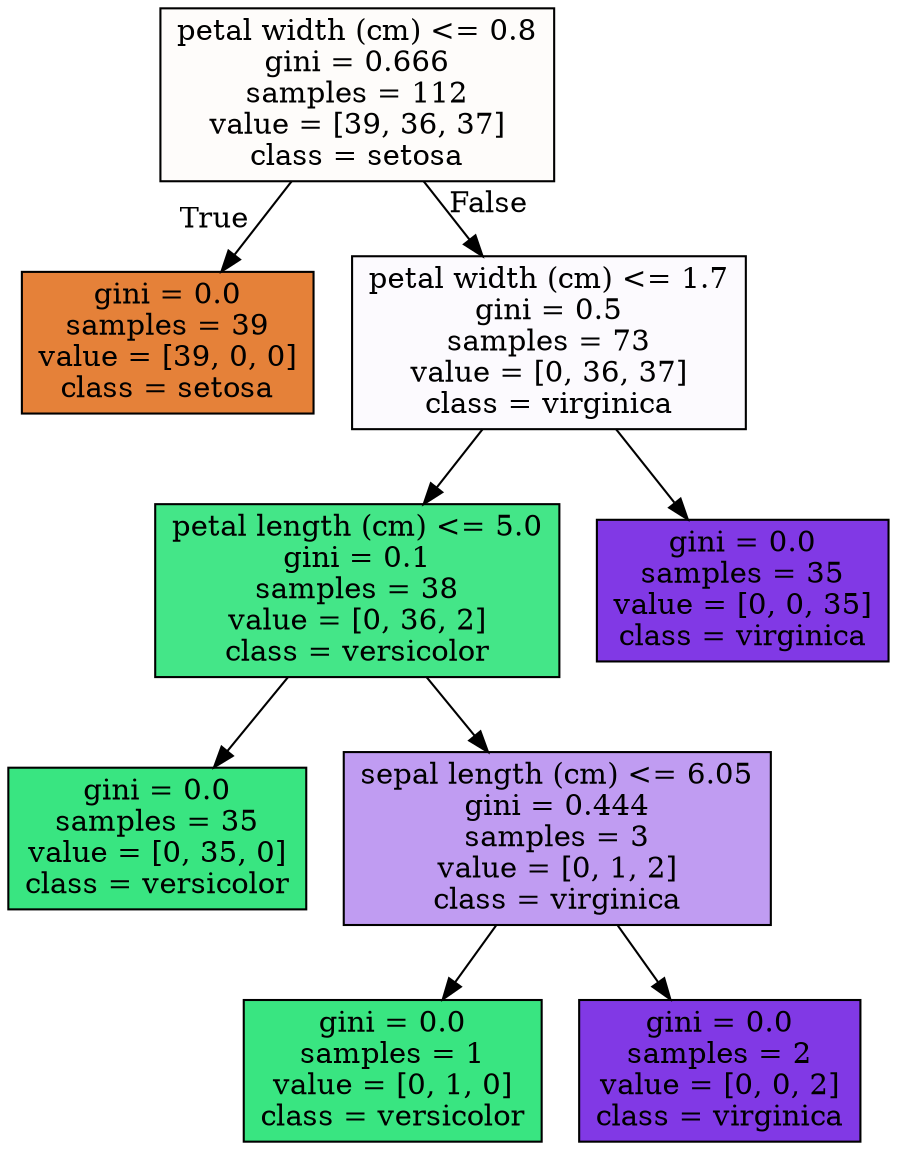 digraph Tree {
node [shape=box, style="filled", color="black"] ;
0 [label="petal width (cm) <= 0.8\ngini = 0.666\nsamples = 112\nvalue = [39, 36, 37]\nclass = setosa", fillcolor="#fefcfa"] ;
1 [label="gini = 0.0\nsamples = 39\nvalue = [39, 0, 0]\nclass = setosa", fillcolor="#e58139"] ;
0 -> 1 [labeldistance=2.5, labelangle=45, headlabel="True"] ;
2 [label="petal width (cm) <= 1.7\ngini = 0.5\nsamples = 73\nvalue = [0, 36, 37]\nclass = virginica", fillcolor="#fcfafe"] ;
0 -> 2 [labeldistance=2.5, labelangle=-45, headlabel="False"] ;
3 [label="petal length (cm) <= 5.0\ngini = 0.1\nsamples = 38\nvalue = [0, 36, 2]\nclass = versicolor", fillcolor="#44e688"] ;
2 -> 3 ;
4 [label="gini = 0.0\nsamples = 35\nvalue = [0, 35, 0]\nclass = versicolor", fillcolor="#39e581"] ;
3 -> 4 ;
5 [label="sepal length (cm) <= 6.05\ngini = 0.444\nsamples = 3\nvalue = [0, 1, 2]\nclass = virginica", fillcolor="#c09cf2"] ;
3 -> 5 ;
6 [label="gini = 0.0\nsamples = 1\nvalue = [0, 1, 0]\nclass = versicolor", fillcolor="#39e581"] ;
5 -> 6 ;
7 [label="gini = 0.0\nsamples = 2\nvalue = [0, 0, 2]\nclass = virginica", fillcolor="#8139e5"] ;
5 -> 7 ;
8 [label="gini = 0.0\nsamples = 35\nvalue = [0, 0, 35]\nclass = virginica", fillcolor="#8139e5"] ;
2 -> 8 ;
}
